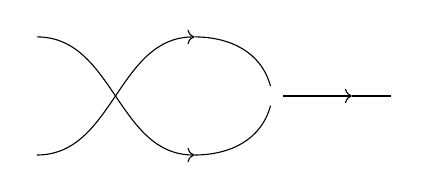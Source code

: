 \begin{tikzpicture}
	\begin{pgfonlayer}{nodelayer}
		\node [style=none] (6) at (1, 0) {};
		\node [style=none] (15) at (1, 0) {};
		\node [style=none] (26) at (-1, -0.75) {};
		\node [style=white] (27) at (0, 0) {};
		\node [style=none] (28) at (-1, 0.75) {};
		\node [style=none] (29) at (-1, -0.75) {};
		\node [style=none] (30) at (-3, 0.75) {};
		\node [style=none] (31) at (-3, -0.75) {};
		\node [style=none] (32) at (1.5, 0) {};
	\end{pgfonlayer}
	\begin{pgfonlayer}{edgelayer}
		\draw [in=-105, out=0] (26.center) to (27);
		\draw [in=105, out=0] (28.center) to (27);
		\draw [->] (27) to (15.center);
		\draw [->, in=-180, out=0] (30.center) to (29.center);
		\draw [->, in=180, out=0] (31.center) to (28.center);
		\draw (15.center) to (32.center);
	\end{pgfonlayer}
\end{tikzpicture}
